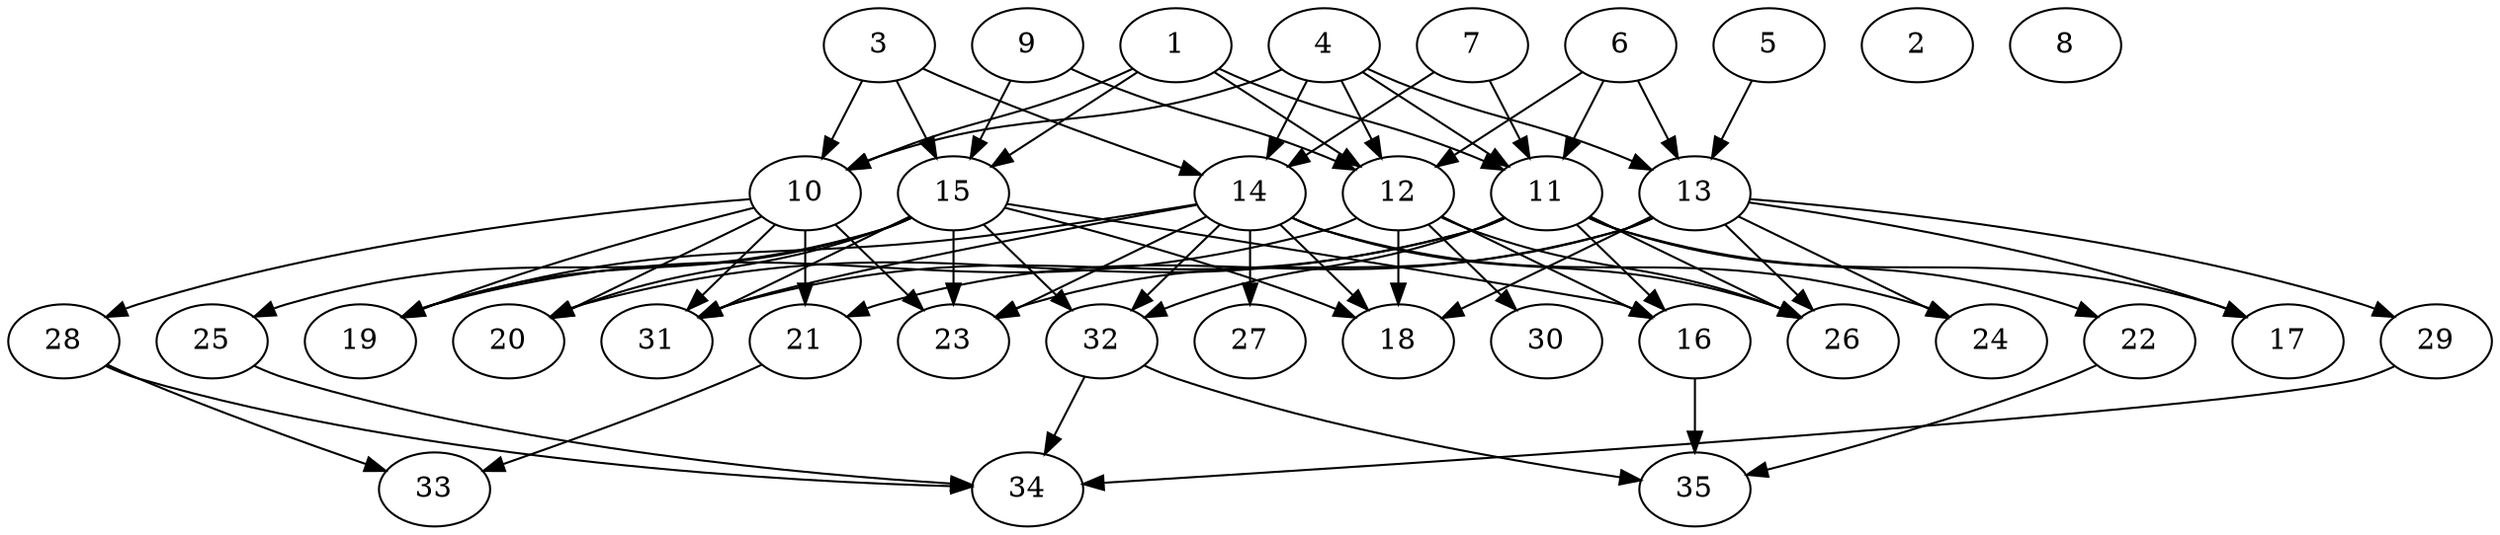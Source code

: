 // DAG (tier=3-complex, mode=data, n=35, ccr=0.530, fat=0.713, density=0.660, regular=0.345, jump=0.271, mindata=4194304, maxdata=33554432)
// DAG automatically generated by daggen at Sun Aug 24 16:33:35 2025
// /home/ermia/Project/Environments/daggen/bin/daggen --dot --ccr 0.530 --fat 0.713 --regular 0.345 --density 0.660 --jump 0.271 --mindata 4194304 --maxdata 33554432 -n 35 
digraph G {
  1 [size="4024850675236387946496", alpha="0.09", expect_size="2012425337618193973248"]
  1 -> 10 [size ="2024214362062848"]
  1 -> 11 [size ="2024214362062848"]
  1 -> 12 [size ="2024214362062848"]
  1 -> 15 [size ="2024214362062848"]
  2 [size="3188840458259242418176", alpha="0.18", expect_size="1594420229129621209088"]
  3 [size="17191775157684482048", alpha="0.04", expect_size="8595887578842241024"]
  3 -> 10 [size ="5713965778731008"]
  3 -> 14 [size ="5713965778731008"]
  3 -> 15 [size ="5713965778731008"]
  4 [size="2257989881332840448", alpha="0.09", expect_size="1128994940666420224"]
  4 -> 10 [size ="4116383092703232"]
  4 -> 11 [size ="4116383092703232"]
  4 -> 12 [size ="4116383092703232"]
  4 -> 13 [size ="4116383092703232"]
  4 -> 14 [size ="4116383092703232"]
  5 [size="1634230488136054528", alpha="0.05", expect_size="817115244068027264"]
  5 -> 13 [size ="2516434760499200"]
  6 [size="7616461112061728915456", alpha="0.16", expect_size="3808230556030864457728"]
  6 -> 11 [size ="3096887812947968"]
  6 -> 12 [size ="3096887812947968"]
  6 -> 13 [size ="3096887812947968"]
  7 [size="18856847563163453882368", alpha="0.02", expect_size="9428423781581726941184"]
  7 -> 11 [size ="5667645965729792"]
  7 -> 14 [size ="5667645965729792"]
  8 [size="36774548481245184000000", alpha="0.08", expect_size="18387274240622592000000"]
  9 [size="2399844198457878", alpha="0.07", expect_size="1199922099228939"]
  9 -> 12 [size ="141632259227648"]
  9 -> 15 [size ="141632259227648"]
  10 [size="36901875507566112", alpha="0.01", expect_size="18450937753783056"]
  10 -> 19 [size ="1117317966594048"]
  10 -> 20 [size ="1117317966594048"]
  10 -> 21 [size ="1117317966594048"]
  10 -> 23 [size ="1117317966594048"]
  10 -> 28 [size ="1117317966594048"]
  10 -> 31 [size ="1117317966594048"]
  11 [size="5965123174957478912", alpha="0.00", expect_size="2982561587478739456"]
  11 -> 16 [size ="1979378636423168"]
  11 -> 17 [size ="1979378636423168"]
  11 -> 20 [size ="1979378636423168"]
  11 -> 22 [size ="1979378636423168"]
  11 -> 26 [size ="1979378636423168"]
  11 -> 31 [size ="1979378636423168"]
  11 -> 32 [size ="1979378636423168"]
  12 [size="12134525019424640", alpha="0.10", expect_size="6067262509712320"]
  12 -> 16 [size ="231122936004608"]
  12 -> 18 [size ="231122936004608"]
  12 -> 19 [size ="231122936004608"]
  12 -> 26 [size ="231122936004608"]
  12 -> 30 [size ="231122936004608"]
  13 [size="9428091171265384448", alpha="0.08", expect_size="4714045585632692224"]
  13 -> 17 [size ="7394027129274368"]
  13 -> 18 [size ="7394027129274368"]
  13 -> 21 [size ="7394027129274368"]
  13 -> 23 [size ="7394027129274368"]
  13 -> 24 [size ="7394027129274368"]
  13 -> 26 [size ="7394027129274368"]
  13 -> 29 [size ="7394027129274368"]
  14 [size="272210677802662363136", alpha="0.17", expect_size="136105338901331181568"]
  14 -> 18 [size ="336016103702528"]
  14 -> 19 [size ="336016103702528"]
  14 -> 23 [size ="336016103702528"]
  14 -> 24 [size ="336016103702528"]
  14 -> 26 [size ="336016103702528"]
  14 -> 27 [size ="336016103702528"]
  14 -> 31 [size ="336016103702528"]
  14 -> 32 [size ="336016103702528"]
  15 [size="13311943663413426176", alpha="0.16", expect_size="6655971831706713088"]
  15 -> 16 [size ="6338349526679552"]
  15 -> 18 [size ="6338349526679552"]
  15 -> 19 [size ="6338349526679552"]
  15 -> 20 [size ="6338349526679552"]
  15 -> 23 [size ="6338349526679552"]
  15 -> 25 [size ="6338349526679552"]
  15 -> 31 [size ="6338349526679552"]
  15 -> 32 [size ="6338349526679552"]
  16 [size="380717822612419776", alpha="0.17", expect_size="190358911306209888"]
  16 -> 35 [size ="7097699744612352"]
  17 [size="3670954621834974208", alpha="0.05", expect_size="1835477310917487104"]
  18 [size="86122218243401568", alpha="0.17", expect_size="43061109121700784"]
  19 [size="4345359189164350464", alpha="0.10", expect_size="2172679594582175232"]
  20 [size="2101181109370133413888", alpha="0.04", expect_size="1050590554685066706944"]
  21 [size="13761278841651086753792", alpha="0.15", expect_size="6880639420825543376896"]
  21 -> 33 [size ="4594051403743232"]
  22 [size="16884145464174232731648", alpha="0.11", expect_size="8442072732087116365824"]
  22 -> 35 [size ="5265133374799872"]
  23 [size="91934076174678048", alpha="0.06", expect_size="45967038087339024"]
  24 [size="2913638626780153643008", alpha="0.06", expect_size="1456819313390076821504"]
  25 [size="5232051732638705664", alpha="0.00", expect_size="2616025866319352832"]
  25 -> 34 [size ="3371905012727808"]
  26 [size="20207941305517305856", alpha="0.07", expect_size="10103970652758652928"]
  27 [size="3331751425177395200", alpha="0.12", expect_size="1665875712588697600"]
  28 [size="330079197184630194176", alpha="0.15", expect_size="165039598592315097088"]
  28 -> 33 [size ="382092714180608"]
  28 -> 34 [size ="382092714180608"]
  29 [size="6123074543833446400", alpha="0.07", expect_size="3061537271916723200"]
  29 -> 34 [size ="4133869120913408"]
  30 [size="14019985721247944", alpha="0.14", expect_size="7009992860623972"]
  31 [size="12082792010679106666496", alpha="0.20", expect_size="6041396005339553333248"]
  32 [size="6086889600507642880", alpha="0.07", expect_size="3043444800253821440"]
  32 -> 34 [size ="6240958056235008"]
  32 -> 35 [size ="6240958056235008"]
  33 [size="233773262030144544", alpha="0.11", expect_size="116886631015072272"]
  34 [size="13472247226728471068672", alpha="0.20", expect_size="6736123613364235534336"]
  35 [size="35286725761328725622784", alpha="0.01", expect_size="17643362880664362811392"]
}
